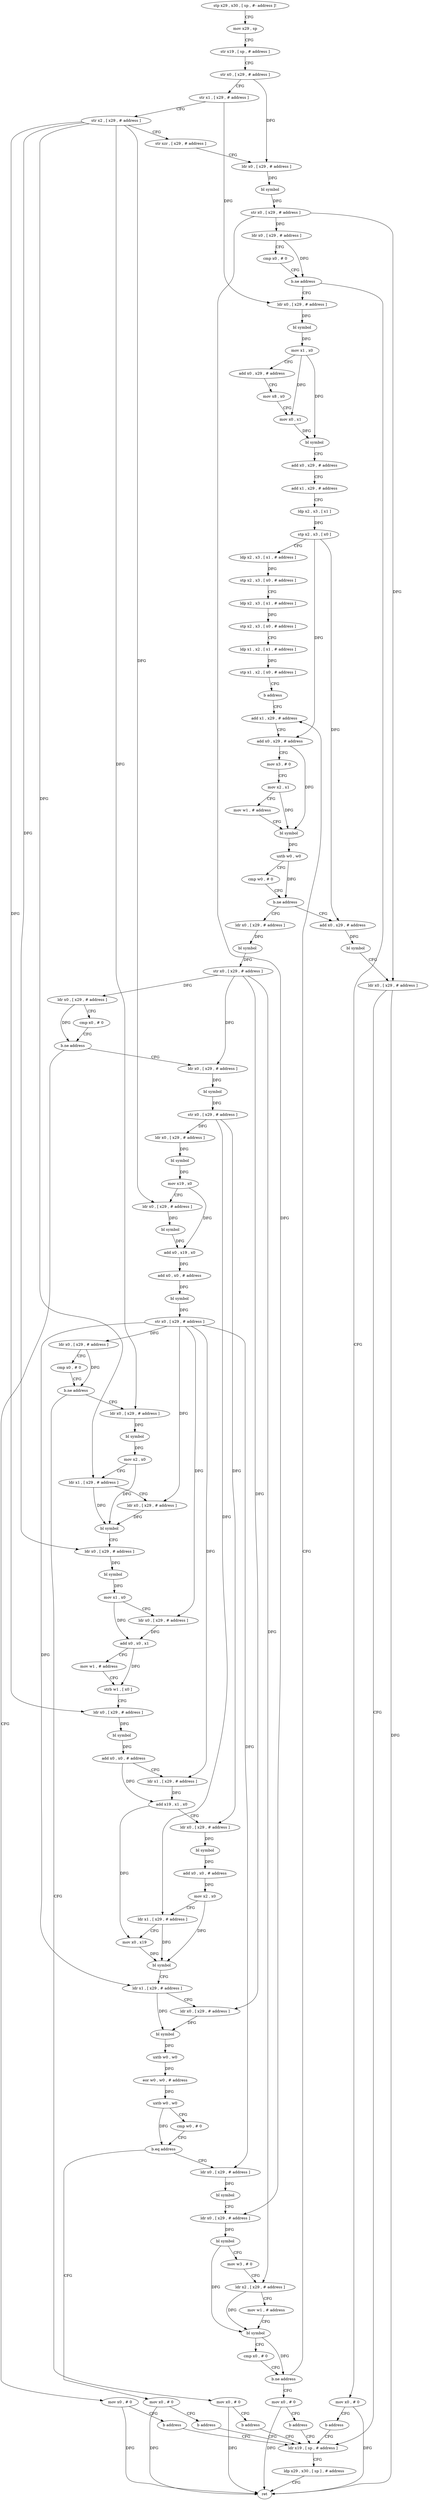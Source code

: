 digraph "func" {
"104912" [label = "stp x29 , x30 , [ sp , #- address ]!" ]
"104916" [label = "mov x29 , sp" ]
"104920" [label = "str x19 , [ sp , # address ]" ]
"104924" [label = "str x0 , [ x29 , # address ]" ]
"104928" [label = "str x1 , [ x29 , # address ]" ]
"104932" [label = "str x2 , [ x29 , # address ]" ]
"104936" [label = "str xzr , [ x29 , # address ]" ]
"104940" [label = "ldr x0 , [ x29 , # address ]" ]
"104944" [label = "bl symbol" ]
"104948" [label = "str x0 , [ x29 , # address ]" ]
"104952" [label = "ldr x0 , [ x29 , # address ]" ]
"104956" [label = "cmp x0 , # 0" ]
"104960" [label = "b.ne address" ]
"104972" [label = "ldr x0 , [ x29 , # address ]" ]
"104964" [label = "mov x0 , # 0" ]
"104976" [label = "bl symbol" ]
"104980" [label = "mov x1 , x0" ]
"104984" [label = "add x0 , x29 , # address" ]
"104988" [label = "mov x8 , x0" ]
"104992" [label = "mov x0 , x1" ]
"104996" [label = "bl symbol" ]
"105000" [label = "add x0 , x29 , # address" ]
"105004" [label = "add x1 , x29 , # address" ]
"105008" [label = "ldp x2 , x3 , [ x1 ]" ]
"105012" [label = "stp x2 , x3 , [ x0 ]" ]
"105016" [label = "ldp x2 , x3 , [ x1 , # address ]" ]
"105020" [label = "stp x2 , x3 , [ x0 , # address ]" ]
"105024" [label = "ldp x2 , x3 , [ x1 , # address ]" ]
"105028" [label = "stp x2 , x3 , [ x0 , # address ]" ]
"105032" [label = "ldp x1 , x2 , [ x1 , # address ]" ]
"105036" [label = "stp x1 , x2 , [ x0 , # address ]" ]
"105040" [label = "b address" ]
"105332" [label = "add x1 , x29 , # address" ]
"104968" [label = "b address" ]
"105380" [label = "ldr x19 , [ sp , # address ]" ]
"105336" [label = "add x0 , x29 , # address" ]
"105340" [label = "mov x3 , # 0" ]
"105344" [label = "mov x2 , x1" ]
"105348" [label = "mov w1 , # address" ]
"105352" [label = "bl symbol" ]
"105356" [label = "uxtb w0 , w0" ]
"105360" [label = "cmp w0 , # 0" ]
"105364" [label = "b.ne address" ]
"105044" [label = "ldr x0 , [ x29 , # address ]" ]
"105368" [label = "add x0 , x29 , # address" ]
"105384" [label = "ldp x29 , x30 , [ sp ] , # address" ]
"105388" [label = "ret" ]
"105048" [label = "bl symbol" ]
"105052" [label = "str x0 , [ x29 , # address ]" ]
"105056" [label = "ldr x0 , [ x29 , # address ]" ]
"105060" [label = "cmp x0 , # 0" ]
"105064" [label = "b.ne address" ]
"105076" [label = "ldr x0 , [ x29 , # address ]" ]
"105068" [label = "mov x0 , # 0" ]
"105372" [label = "bl symbol" ]
"105376" [label = "ldr x0 , [ x29 , # address ]" ]
"105080" [label = "bl symbol" ]
"105084" [label = "str x0 , [ x29 , # address ]" ]
"105088" [label = "ldr x0 , [ x29 , # address ]" ]
"105092" [label = "bl symbol" ]
"105096" [label = "mov x19 , x0" ]
"105100" [label = "ldr x0 , [ x29 , # address ]" ]
"105104" [label = "bl symbol" ]
"105108" [label = "add x0 , x19 , x0" ]
"105112" [label = "add x0 , x0 , # address" ]
"105116" [label = "bl symbol" ]
"105120" [label = "str x0 , [ x29 , # address ]" ]
"105124" [label = "ldr x0 , [ x29 , # address ]" ]
"105128" [label = "cmp x0 , # 0" ]
"105132" [label = "b.ne address" ]
"105144" [label = "ldr x0 , [ x29 , # address ]" ]
"105136" [label = "mov x0 , # 0" ]
"105072" [label = "b address" ]
"105148" [label = "bl symbol" ]
"105152" [label = "mov x2 , x0" ]
"105156" [label = "ldr x1 , [ x29 , # address ]" ]
"105160" [label = "ldr x0 , [ x29 , # address ]" ]
"105164" [label = "bl symbol" ]
"105168" [label = "ldr x0 , [ x29 , # address ]" ]
"105172" [label = "bl symbol" ]
"105176" [label = "mov x1 , x0" ]
"105180" [label = "ldr x0 , [ x29 , # address ]" ]
"105184" [label = "add x0 , x0 , x1" ]
"105188" [label = "mov w1 , # address" ]
"105192" [label = "strb w1 , [ x0 ]" ]
"105196" [label = "ldr x0 , [ x29 , # address ]" ]
"105200" [label = "bl symbol" ]
"105204" [label = "add x0 , x0 , # address" ]
"105208" [label = "ldr x1 , [ x29 , # address ]" ]
"105212" [label = "add x19 , x1 , x0" ]
"105216" [label = "ldr x0 , [ x29 , # address ]" ]
"105220" [label = "bl symbol" ]
"105224" [label = "add x0 , x0 , # address" ]
"105228" [label = "mov x2 , x0" ]
"105232" [label = "ldr x1 , [ x29 , # address ]" ]
"105236" [label = "mov x0 , x19" ]
"105240" [label = "bl symbol" ]
"105244" [label = "ldr x1 , [ x29 , # address ]" ]
"105248" [label = "ldr x0 , [ x29 , # address ]" ]
"105252" [label = "bl symbol" ]
"105256" [label = "uxtb w0 , w0" ]
"105260" [label = "eor w0 , w0 , # address" ]
"105264" [label = "uxtb w0 , w0" ]
"105268" [label = "cmp w0 , # 0" ]
"105272" [label = "b.eq address" ]
"105284" [label = "ldr x0 , [ x29 , # address ]" ]
"105276" [label = "mov x0 , # 0" ]
"105140" [label = "b address" ]
"105288" [label = "bl symbol" ]
"105292" [label = "ldr x0 , [ x29 , # address ]" ]
"105296" [label = "bl symbol" ]
"105300" [label = "mov w3 , # 0" ]
"105304" [label = "ldr x2 , [ x29 , # address ]" ]
"105308" [label = "mov w1 , # address" ]
"105312" [label = "bl symbol" ]
"105316" [label = "cmp x0 , # 0" ]
"105320" [label = "b.ne address" ]
"105324" [label = "mov x0 , # 0" ]
"105280" [label = "b address" ]
"105328" [label = "b address" ]
"104912" -> "104916" [ label = "CFG" ]
"104916" -> "104920" [ label = "CFG" ]
"104920" -> "104924" [ label = "CFG" ]
"104924" -> "104928" [ label = "CFG" ]
"104924" -> "104940" [ label = "DFG" ]
"104928" -> "104932" [ label = "CFG" ]
"104928" -> "104972" [ label = "DFG" ]
"104932" -> "104936" [ label = "CFG" ]
"104932" -> "105100" [ label = "DFG" ]
"104932" -> "105144" [ label = "DFG" ]
"104932" -> "105156" [ label = "DFG" ]
"104932" -> "105168" [ label = "DFG" ]
"104932" -> "105196" [ label = "DFG" ]
"104936" -> "104940" [ label = "CFG" ]
"104940" -> "104944" [ label = "DFG" ]
"104944" -> "104948" [ label = "DFG" ]
"104948" -> "104952" [ label = "DFG" ]
"104948" -> "105376" [ label = "DFG" ]
"104948" -> "105292" [ label = "DFG" ]
"104952" -> "104956" [ label = "CFG" ]
"104952" -> "104960" [ label = "DFG" ]
"104956" -> "104960" [ label = "CFG" ]
"104960" -> "104972" [ label = "CFG" ]
"104960" -> "104964" [ label = "CFG" ]
"104972" -> "104976" [ label = "DFG" ]
"104964" -> "104968" [ label = "CFG" ]
"104964" -> "105388" [ label = "DFG" ]
"104976" -> "104980" [ label = "DFG" ]
"104980" -> "104984" [ label = "CFG" ]
"104980" -> "104992" [ label = "DFG" ]
"104980" -> "104996" [ label = "DFG" ]
"104984" -> "104988" [ label = "CFG" ]
"104988" -> "104992" [ label = "CFG" ]
"104992" -> "104996" [ label = "DFG" ]
"104996" -> "105000" [ label = "CFG" ]
"105000" -> "105004" [ label = "CFG" ]
"105004" -> "105008" [ label = "CFG" ]
"105008" -> "105012" [ label = "DFG" ]
"105012" -> "105016" [ label = "CFG" ]
"105012" -> "105336" [ label = "DFG" ]
"105012" -> "105368" [ label = "DFG" ]
"105016" -> "105020" [ label = "DFG" ]
"105020" -> "105024" [ label = "CFG" ]
"105024" -> "105028" [ label = "DFG" ]
"105028" -> "105032" [ label = "CFG" ]
"105032" -> "105036" [ label = "DFG" ]
"105036" -> "105040" [ label = "CFG" ]
"105040" -> "105332" [ label = "CFG" ]
"105332" -> "105336" [ label = "CFG" ]
"104968" -> "105380" [ label = "CFG" ]
"105380" -> "105384" [ label = "CFG" ]
"105336" -> "105340" [ label = "CFG" ]
"105336" -> "105352" [ label = "DFG" ]
"105340" -> "105344" [ label = "CFG" ]
"105344" -> "105348" [ label = "CFG" ]
"105344" -> "105352" [ label = "DFG" ]
"105348" -> "105352" [ label = "CFG" ]
"105352" -> "105356" [ label = "DFG" ]
"105356" -> "105360" [ label = "CFG" ]
"105356" -> "105364" [ label = "DFG" ]
"105360" -> "105364" [ label = "CFG" ]
"105364" -> "105044" [ label = "CFG" ]
"105364" -> "105368" [ label = "CFG" ]
"105044" -> "105048" [ label = "DFG" ]
"105368" -> "105372" [ label = "DFG" ]
"105384" -> "105388" [ label = "CFG" ]
"105048" -> "105052" [ label = "DFG" ]
"105052" -> "105056" [ label = "DFG" ]
"105052" -> "105076" [ label = "DFG" ]
"105052" -> "105248" [ label = "DFG" ]
"105052" -> "105304" [ label = "DFG" ]
"105056" -> "105060" [ label = "CFG" ]
"105056" -> "105064" [ label = "DFG" ]
"105060" -> "105064" [ label = "CFG" ]
"105064" -> "105076" [ label = "CFG" ]
"105064" -> "105068" [ label = "CFG" ]
"105076" -> "105080" [ label = "DFG" ]
"105068" -> "105072" [ label = "CFG" ]
"105068" -> "105388" [ label = "DFG" ]
"105372" -> "105376" [ label = "CFG" ]
"105376" -> "105380" [ label = "CFG" ]
"105376" -> "105388" [ label = "DFG" ]
"105080" -> "105084" [ label = "DFG" ]
"105084" -> "105088" [ label = "DFG" ]
"105084" -> "105216" [ label = "DFG" ]
"105084" -> "105232" [ label = "DFG" ]
"105088" -> "105092" [ label = "DFG" ]
"105092" -> "105096" [ label = "DFG" ]
"105096" -> "105100" [ label = "CFG" ]
"105096" -> "105108" [ label = "DFG" ]
"105100" -> "105104" [ label = "DFG" ]
"105104" -> "105108" [ label = "DFG" ]
"105108" -> "105112" [ label = "DFG" ]
"105112" -> "105116" [ label = "DFG" ]
"105116" -> "105120" [ label = "DFG" ]
"105120" -> "105124" [ label = "DFG" ]
"105120" -> "105160" [ label = "DFG" ]
"105120" -> "105180" [ label = "DFG" ]
"105120" -> "105208" [ label = "DFG" ]
"105120" -> "105244" [ label = "DFG" ]
"105120" -> "105284" [ label = "DFG" ]
"105124" -> "105128" [ label = "CFG" ]
"105124" -> "105132" [ label = "DFG" ]
"105128" -> "105132" [ label = "CFG" ]
"105132" -> "105144" [ label = "CFG" ]
"105132" -> "105136" [ label = "CFG" ]
"105144" -> "105148" [ label = "DFG" ]
"105136" -> "105140" [ label = "CFG" ]
"105136" -> "105388" [ label = "DFG" ]
"105072" -> "105380" [ label = "CFG" ]
"105148" -> "105152" [ label = "DFG" ]
"105152" -> "105156" [ label = "CFG" ]
"105152" -> "105164" [ label = "DFG" ]
"105156" -> "105160" [ label = "CFG" ]
"105156" -> "105164" [ label = "DFG" ]
"105160" -> "105164" [ label = "DFG" ]
"105164" -> "105168" [ label = "CFG" ]
"105168" -> "105172" [ label = "DFG" ]
"105172" -> "105176" [ label = "DFG" ]
"105176" -> "105180" [ label = "CFG" ]
"105176" -> "105184" [ label = "DFG" ]
"105180" -> "105184" [ label = "DFG" ]
"105184" -> "105188" [ label = "CFG" ]
"105184" -> "105192" [ label = "DFG" ]
"105188" -> "105192" [ label = "CFG" ]
"105192" -> "105196" [ label = "CFG" ]
"105196" -> "105200" [ label = "DFG" ]
"105200" -> "105204" [ label = "DFG" ]
"105204" -> "105208" [ label = "CFG" ]
"105204" -> "105212" [ label = "DFG" ]
"105208" -> "105212" [ label = "DFG" ]
"105212" -> "105216" [ label = "CFG" ]
"105212" -> "105236" [ label = "DFG" ]
"105216" -> "105220" [ label = "DFG" ]
"105220" -> "105224" [ label = "DFG" ]
"105224" -> "105228" [ label = "DFG" ]
"105228" -> "105232" [ label = "CFG" ]
"105228" -> "105240" [ label = "DFG" ]
"105232" -> "105236" [ label = "CFG" ]
"105232" -> "105240" [ label = "DFG" ]
"105236" -> "105240" [ label = "DFG" ]
"105240" -> "105244" [ label = "CFG" ]
"105244" -> "105248" [ label = "CFG" ]
"105244" -> "105252" [ label = "DFG" ]
"105248" -> "105252" [ label = "DFG" ]
"105252" -> "105256" [ label = "DFG" ]
"105256" -> "105260" [ label = "DFG" ]
"105260" -> "105264" [ label = "DFG" ]
"105264" -> "105268" [ label = "CFG" ]
"105264" -> "105272" [ label = "DFG" ]
"105268" -> "105272" [ label = "CFG" ]
"105272" -> "105284" [ label = "CFG" ]
"105272" -> "105276" [ label = "CFG" ]
"105284" -> "105288" [ label = "DFG" ]
"105276" -> "105280" [ label = "CFG" ]
"105276" -> "105388" [ label = "DFG" ]
"105140" -> "105380" [ label = "CFG" ]
"105288" -> "105292" [ label = "CFG" ]
"105292" -> "105296" [ label = "DFG" ]
"105296" -> "105300" [ label = "CFG" ]
"105296" -> "105312" [ label = "DFG" ]
"105300" -> "105304" [ label = "CFG" ]
"105304" -> "105308" [ label = "CFG" ]
"105304" -> "105312" [ label = "DFG" ]
"105308" -> "105312" [ label = "CFG" ]
"105312" -> "105316" [ label = "CFG" ]
"105312" -> "105320" [ label = "DFG" ]
"105316" -> "105320" [ label = "CFG" ]
"105320" -> "105332" [ label = "CFG" ]
"105320" -> "105324" [ label = "CFG" ]
"105324" -> "105328" [ label = "CFG" ]
"105324" -> "105388" [ label = "DFG" ]
"105280" -> "105380" [ label = "CFG" ]
"105328" -> "105380" [ label = "CFG" ]
}
